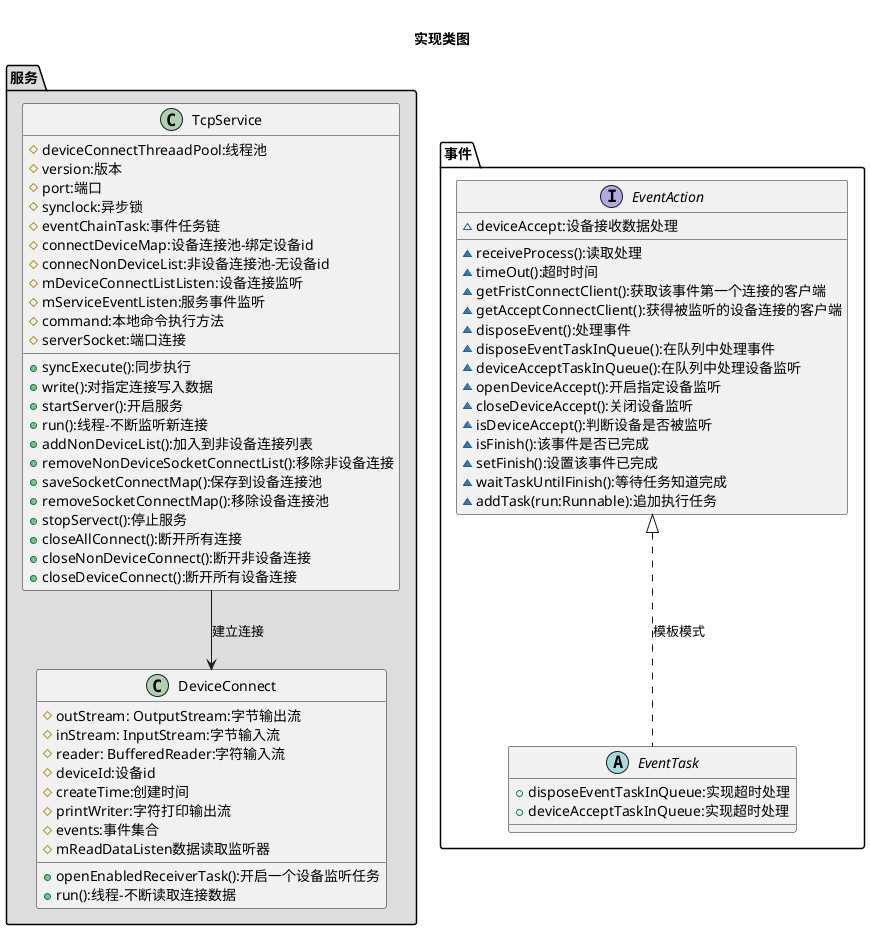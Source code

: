 @startuml
title \n\t实现类图\t

package 服务 #DDDDDD {
    class TcpService {
        #deviceConnectThreaadPool:线程池
        #version:版本
        #port:端口
        #synclock:异步锁
        #eventChainTask:事件任务链
        #connectDeviceMap:设备连接池-绑定设备id
        #connecNonDeviceList:非设备连接池-无设备id
        #mDeviceConnectListListen:设备连接监听
        #mServiceEventListen:服务事件监听
        #command:本地命令执行方法
        #serverSocket:端口连接
        +syncExecute():同步执行
        +write():对指定连接写入数据
        +startServer():开启服务
        +run():线程-不断监听新连接
        +addNonDeviceList():加入到非设备连接列表
        +removeNonDeviceSocketConnectList():移除非设备连接
        +saveSocketConnectMap():保存到设备连接池
        +removeSocketConnectMap():移除设备连接池
        +stopServect():停止服务
        +closeAllConnect():断开所有连接
        +closeNonDeviceConnect():断开非设备连接
        +closeDeviceConnect():断开所有设备连接
    }

    class DeviceConnect {
       #outStream: OutputStream:字节输出流
       #inStream: InputStream:字节输入流
       #reader: BufferedReader:字符输入流
       #deviceId:设备id
       #createTime:创建时间
       #printWriter:字符打印输出流
       #events:事件集合
       #mReadDataListen数据读取监听器
       +openEnabledReceiverTask():开启一个设备监听任务
       +run():线程-不断读取连接数据
    }
}


package 事件{
 interface EventAction {
      ~receiveProcess():读取处理
      ~timeOut():超时时间
      ~getFristConnectClient():获取该事件第一个连接的客户端
      ~getAcceptConnectClient():获得被监听的设备连接的客户端
      ~disposeEvent():处理事件
      ~deviceAccept:设备接收数据处理
      ~disposeEventTaskInQueue():在队列中处理事件
      ~deviceAcceptTaskInQueue():在队列中处理设备监听
      ~openDeviceAccept():开启指定设备监听
      ~closeDeviceAccept():关闭设备监听
      ~isDeviceAccept():判断设备是否被监听
      ~isFinish():该事件是否已完成
      ~setFinish():设置该事件已完成
      ~waitTaskUntilFinish():等待任务知道完成
      ~addTask(run:Runnable):追加执行任务
 }
 abstract  EventTask {
  +disposeEventTaskInQueue:实现超时处理
  +deviceAcceptTaskInQueue:实现超时处理
 }
}
EventAction <|.. EventTask:模板模式

TcpService --> DeviceConnect :建立连接


@enduml
